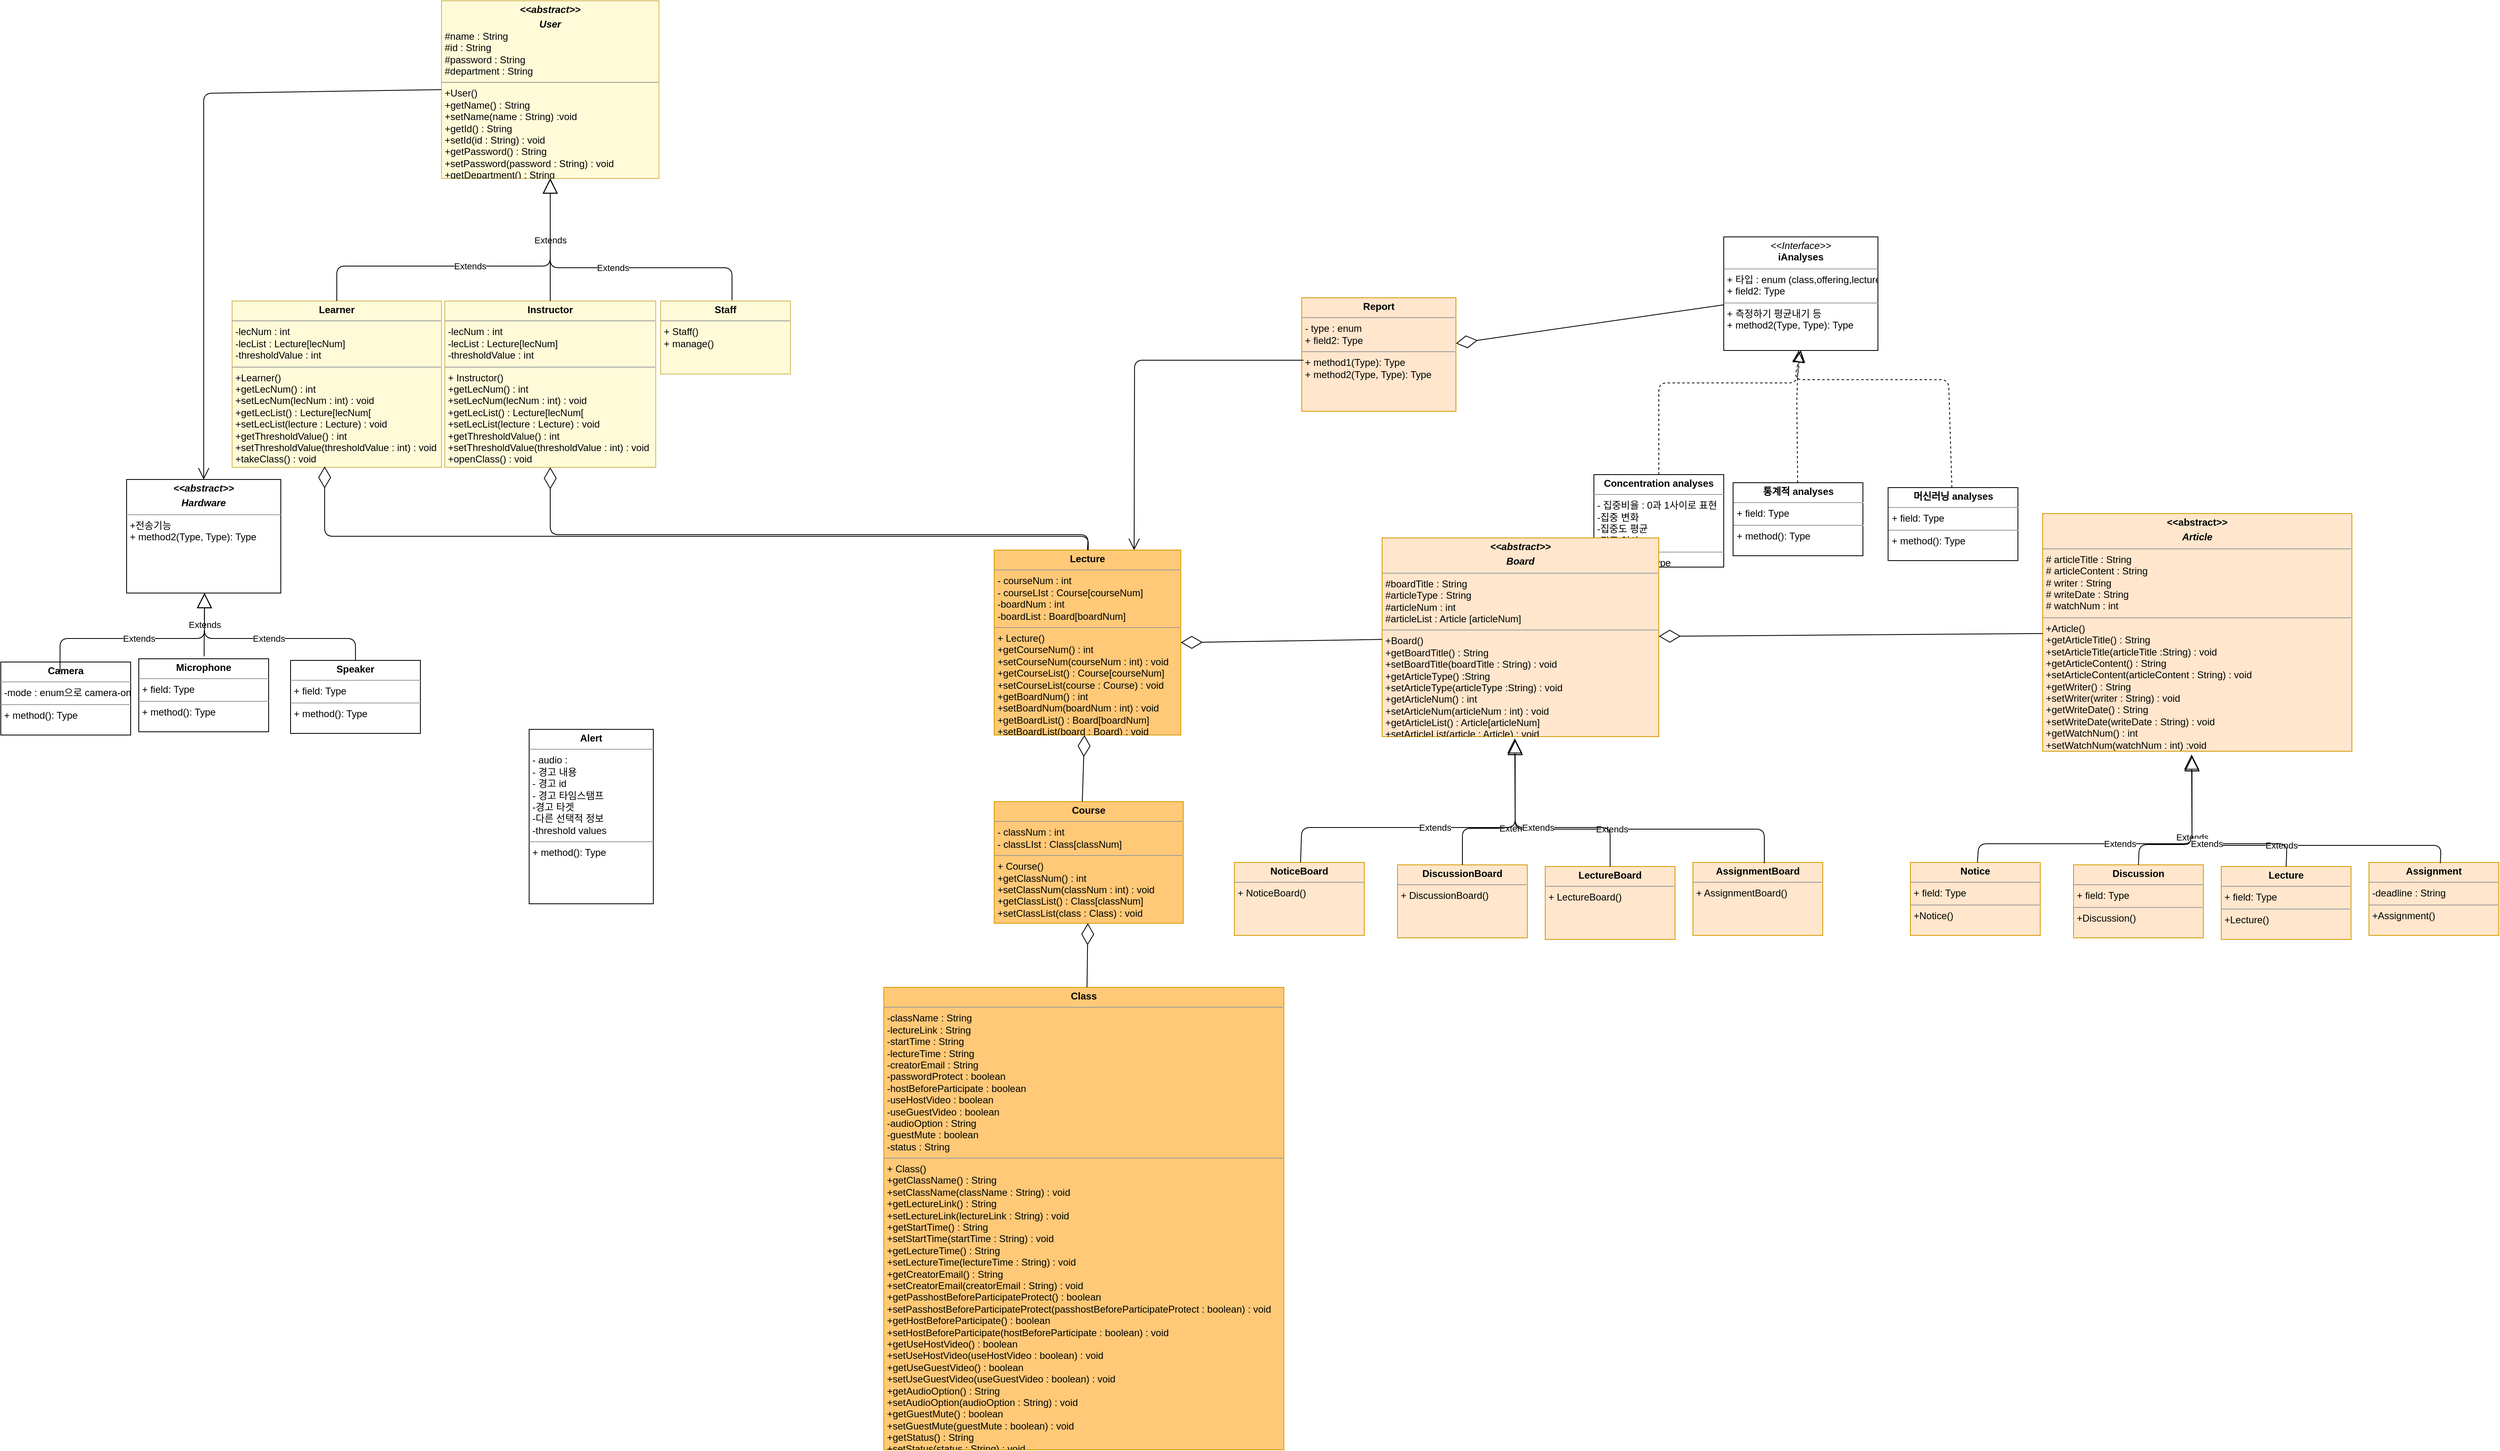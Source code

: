 <mxfile version="13.7.5" type="github">
  <diagram id="C5RBs43oDa-KdzZeNtuy" name="Page-1">
    <mxGraphModel dx="1985" dy="1035" grid="0" gridSize="10" guides="1" tooltips="1" connect="1" arrows="1" fold="1" page="0" pageScale="1" pageWidth="827" pageHeight="1169" math="0" shadow="0">
      <root>
        <mxCell id="WIyWlLk6GJQsqaUBKTNV-0" />
        <mxCell id="WIyWlLk6GJQsqaUBKTNV-1" parent="WIyWlLk6GJQsqaUBKTNV-0" />
        <mxCell id="zkfFHV4jXpPFQw0GAbJ--16" value="" style="endArrow=block;endSize=10;endFill=0;shadow=0;strokeWidth=1;rounded=0;edgeStyle=elbowEdgeStyle;elbow=vertical;" parent="WIyWlLk6GJQsqaUBKTNV-1" source="zkfFHV4jXpPFQw0GAbJ--13" edge="1">
          <mxGeometry width="160" relative="1" as="geometry">
            <mxPoint x="210" y="373" as="sourcePoint" />
            <mxPoint x="300" y="258" as="targetPoint" />
          </mxGeometry>
        </mxCell>
        <mxCell id="x_yw0JGO0CKYukrU0RF4-1" value="&lt;p style=&quot;margin: 0px ; margin-top: 4px ; text-align: center&quot;&gt;&lt;b&gt;Learner&lt;/b&gt;&lt;/p&gt;&lt;hr size=&quot;1&quot;&gt;&lt;p style=&quot;margin: 0px ; margin-left: 4px&quot;&gt;-lecNum : int&lt;/p&gt;&lt;p style=&quot;margin: 0px ; margin-left: 4px&quot;&gt;-lecList : Lecture[lecNum]&lt;/p&gt;&lt;p style=&quot;margin: 0px ; margin-left: 4px&quot;&gt;-thresholdValue : int&lt;br&gt;&lt;/p&gt;&lt;hr size=&quot;1&quot;&gt;&lt;p style=&quot;margin: 0px ; margin-left: 4px&quot;&gt;+Learner()&lt;/p&gt;&lt;p style=&quot;margin: 0px ; margin-left: 4px&quot;&gt;+getLecNum() : int&lt;/p&gt;&lt;p style=&quot;margin: 0px ; margin-left: 4px&quot;&gt;+setLecNum(lecNum : int) : void&lt;/p&gt;&lt;p style=&quot;margin: 0px ; margin-left: 4px&quot;&gt;+getLecList() : Lecture[lecNum[&lt;/p&gt;&lt;p style=&quot;margin: 0px ; margin-left: 4px&quot;&gt;+setLecList(lecture : Lecture) : void&lt;/p&gt;&lt;p style=&quot;margin: 0px 0px 0px 4px&quot;&gt;+getThresholdValue() : int&lt;/p&gt;&lt;p style=&quot;margin: 0px 0px 0px 4px&quot;&gt;+setThresholdValue(thresholdValue : int) : void&lt;/p&gt;&lt;p style=&quot;margin: 0px 0px 0px 4px&quot;&gt;+takeClass() : void&lt;/p&gt;" style="verticalAlign=top;align=left;overflow=fill;fontSize=12;fontFamily=Helvetica;html=1;strokeColor=#d6b656;fillColor=#FFFBD9;" vertex="1" parent="WIyWlLk6GJQsqaUBKTNV-1">
          <mxGeometry x="-156" y="223" width="258" height="205" as="geometry" />
        </mxCell>
        <mxCell id="x_yw0JGO0CKYukrU0RF4-2" value="&lt;p style=&quot;margin: 0px ; margin-top: 4px ; text-align: center&quot;&gt;&lt;b&gt;Instructor&lt;/b&gt;&lt;/p&gt;&lt;hr size=&quot;1&quot;&gt;&lt;p style=&quot;margin: 0px 0px 0px 4px&quot;&gt;-lecNum : int&lt;/p&gt;&lt;p style=&quot;margin: 0px ; margin-left: 4px&quot;&gt;&lt;span&gt;-lecList : Lecture[lecNum]&lt;/span&gt;&lt;/p&gt;&lt;p style=&quot;margin: 0px ; margin-left: 4px&quot;&gt;&lt;span&gt;-thresholdValue : int&lt;/span&gt;&lt;br&gt;&lt;/p&gt;&lt;hr size=&quot;1&quot;&gt;&lt;p style=&quot;margin: 0px ; margin-left: 4px&quot;&gt;+ Instructor()&lt;/p&gt;&lt;p style=&quot;margin: 0px 0px 0px 4px&quot;&gt;+getLecNum() : int&lt;/p&gt;&lt;p style=&quot;margin: 0px 0px 0px 4px&quot;&gt;+setLecNum(lecNum : int) : void&lt;/p&gt;&lt;p style=&quot;margin: 0px 0px 0px 4px&quot;&gt;+getLecList() : Lecture[lecNum[&lt;/p&gt;&lt;p style=&quot;margin: 0px 0px 0px 4px&quot;&gt;+setLecList(lecture : Lecture) : void&lt;/p&gt;&lt;p style=&quot;margin: 0px 0px 0px 4px&quot;&gt;+getThresholdValue() : int&lt;/p&gt;&lt;p style=&quot;margin: 0px 0px 0px 4px&quot;&gt;+setThresholdValue(thresholdValue : int) : void&lt;/p&gt;&lt;p style=&quot;margin: 0px 0px 0px 4px&quot;&gt;+openClass() : void&lt;/p&gt;" style="verticalAlign=top;align=left;overflow=fill;fontSize=12;fontFamily=Helvetica;html=1;strokeColor=#d6b656;fillColor=#FFFBD9;" vertex="1" parent="WIyWlLk6GJQsqaUBKTNV-1">
          <mxGeometry x="106" y="223" width="260" height="205" as="geometry" />
        </mxCell>
        <mxCell id="x_yw0JGO0CKYukrU0RF4-4" value="&lt;p style=&quot;margin: 0px ; margin-top: 4px ; text-align: center&quot;&gt;&lt;b&gt;&lt;i&gt;&amp;lt;&amp;lt;abstract&amp;gt;&amp;gt;&lt;/i&gt;&lt;/b&gt;&lt;/p&gt;&lt;p style=&quot;margin: 0px ; margin-top: 4px ; text-align: center&quot;&gt;&lt;b&gt;&lt;i&gt;User&lt;/i&gt;&lt;/b&gt;&lt;/p&gt;&lt;p style=&quot;margin: 0px ; margin-left: 4px&quot;&gt;#name : String&lt;/p&gt;&lt;p style=&quot;margin: 0px ; margin-left: 4px&quot;&gt;#id : String&lt;/p&gt;&lt;p style=&quot;margin: 0px ; margin-left: 4px&quot;&gt;#password : String&lt;/p&gt;&lt;p style=&quot;margin: 0px ; margin-left: 4px&quot;&gt;#department : String&lt;br&gt;&lt;/p&gt;&lt;hr size=&quot;1&quot;&gt;&lt;p style=&quot;margin: 0px ; margin-left: 4px&quot;&gt;+User()&lt;/p&gt;&lt;p style=&quot;margin: 0px ; margin-left: 4px&quot;&gt;+getName() : String&lt;/p&gt;&lt;p style=&quot;margin: 0px ; margin-left: 4px&quot;&gt;+setName(name : String) :void&lt;/p&gt;&lt;p style=&quot;margin: 0px ; margin-left: 4px&quot;&gt;+getId() : String&lt;/p&gt;&lt;p style=&quot;margin: 0px ; margin-left: 4px&quot;&gt;+setId(id : String) : void&lt;/p&gt;&lt;p style=&quot;margin: 0px ; margin-left: 4px&quot;&gt;+getPassword() : String&lt;/p&gt;&lt;p style=&quot;margin: 0px ; margin-left: 4px&quot;&gt;+setPassword(password : String) : void&lt;/p&gt;&lt;p style=&quot;margin: 0px ; margin-left: 4px&quot;&gt;+getDepartment() : String&lt;/p&gt;&lt;p style=&quot;margin: 0px ; margin-left: 4px&quot;&gt;+setDepartment(department : String) : void&lt;/p&gt;&lt;p style=&quot;margin: 0px ; margin-left: 4px&quot;&gt;&lt;br&gt;&lt;/p&gt;" style="verticalAlign=top;align=left;overflow=fill;fontSize=12;fontFamily=Helvetica;html=1;strokeColor=#d6b656;fillColor=#FFFBD9;" vertex="1" parent="WIyWlLk6GJQsqaUBKTNV-1">
          <mxGeometry x="102" y="-147" width="268" height="219" as="geometry" />
        </mxCell>
        <mxCell id="x_yw0JGO0CKYukrU0RF4-3" value="&lt;p style=&quot;margin: 0px ; margin-top: 4px ; text-align: center&quot;&gt;&lt;b&gt;Staff&lt;/b&gt;&lt;/p&gt;&lt;hr size=&quot;1&quot;&gt;&lt;p style=&quot;margin: 0px ; margin-left: 4px&quot;&gt;+ Staff()&lt;/p&gt;&lt;p style=&quot;margin: 0px ; margin-left: 4px&quot;&gt;+ manage()&lt;/p&gt;" style="verticalAlign=top;align=left;overflow=fill;fontSize=12;fontFamily=Helvetica;html=1;strokeColor=#d6b656;fillColor=#FFFBD9;" vertex="1" parent="WIyWlLk6GJQsqaUBKTNV-1">
          <mxGeometry x="372" y="223" width="160" height="90" as="geometry" />
        </mxCell>
        <mxCell id="x_yw0JGO0CKYukrU0RF4-10" value="&lt;p style=&quot;margin: 0px ; margin-top: 4px ; text-align: center&quot;&gt;&lt;b&gt;Course&lt;/b&gt;&lt;/p&gt;&lt;hr size=&quot;1&quot;&gt;&lt;p style=&quot;margin: 0px 0px 0px 4px&quot;&gt;- classNum : int&lt;/p&gt;&lt;p style=&quot;margin: 0px 0px 0px 4px&quot;&gt;- classLIst : Class[classNum]&lt;/p&gt;&lt;hr size=&quot;1&quot;&gt;&lt;p style=&quot;margin: 0px ; margin-left: 4px&quot;&gt;+ Course()&lt;/p&gt;&lt;p style=&quot;margin: 0px 0px 0px 4px&quot;&gt;+getClassNum() : int&lt;/p&gt;&lt;p style=&quot;margin: 0px 0px 0px 4px&quot;&gt;+setClassNum(classNum : int) : void&lt;/p&gt;&lt;p style=&quot;margin: 0px 0px 0px 4px&quot;&gt;+getClassList() : Class[classNum]&lt;/p&gt;&lt;p style=&quot;margin: 0px 0px 0px 4px&quot;&gt;+setClassList(class : Class) : void&lt;/p&gt;" style="verticalAlign=top;align=left;overflow=fill;fontSize=12;fontFamily=Helvetica;html=1;strokeColor=#d79b00;fillColor=#FFC978;" vertex="1" parent="WIyWlLk6GJQsqaUBKTNV-1">
          <mxGeometry x="783" y="840" width="233" height="150" as="geometry" />
        </mxCell>
        <mxCell id="x_yw0JGO0CKYukrU0RF4-12" value="&lt;p style=&quot;margin: 0px ; margin-top: 4px ; text-align: center&quot;&gt;&lt;b&gt;Class&lt;/b&gt;&lt;/p&gt;&lt;hr size=&quot;1&quot;&gt;&lt;p style=&quot;margin: 0px ; margin-left: 4px&quot;&gt;-className : String&lt;/p&gt;&lt;p style=&quot;margin: 0px ; margin-left: 4px&quot;&gt;-lectureLink : String&lt;/p&gt;&lt;p style=&quot;margin: 0px ; margin-left: 4px&quot;&gt;-startTime : String&lt;/p&gt;&lt;p style=&quot;margin: 0px ; margin-left: 4px&quot;&gt;-lectureTime : String&lt;/p&gt;&lt;p style=&quot;margin: 0px ; margin-left: 4px&quot;&gt;-creatorEmail : String&lt;/p&gt;&lt;p style=&quot;margin: 0px ; margin-left: 4px&quot;&gt;-passwordProtect : boolean&lt;/p&gt;&lt;p style=&quot;margin: 0px ; margin-left: 4px&quot;&gt;-hostBeforeParticipate : boolean&lt;/p&gt;&lt;p style=&quot;margin: 0px ; margin-left: 4px&quot;&gt;-useHostVideo : boolean&lt;/p&gt;&lt;p style=&quot;margin: 0px ; margin-left: 4px&quot;&gt;-useGuestVideo : boolean&lt;/p&gt;&lt;p style=&quot;margin: 0px ; margin-left: 4px&quot;&gt;-audioOption : String&lt;/p&gt;&lt;p style=&quot;margin: 0px ; margin-left: 4px&quot;&gt;-guestMute : boolean&lt;/p&gt;&lt;p style=&quot;margin: 0px ; margin-left: 4px&quot;&gt;-status : String&lt;/p&gt;&lt;hr size=&quot;1&quot;&gt;&lt;p style=&quot;margin: 0px ; margin-left: 4px&quot;&gt;+ Class()&lt;/p&gt;&lt;p style=&quot;margin: 0px ; margin-left: 4px&quot;&gt;+getClassName() : String&lt;/p&gt;&lt;p style=&quot;margin: 0px ; margin-left: 4px&quot;&gt;+setClassName(className : String) : void&lt;/p&gt;&lt;p style=&quot;margin: 0px ; margin-left: 4px&quot;&gt;+getLectureLink() : String&lt;/p&gt;&lt;p style=&quot;margin: 0px ; margin-left: 4px&quot;&gt;+setLectureLink(lectureLink : String) : void&lt;/p&gt;&lt;p style=&quot;margin: 0px ; margin-left: 4px&quot;&gt;+getStartTime() : String&lt;/p&gt;&lt;p style=&quot;margin: 0px ; margin-left: 4px&quot;&gt;+setStartTime(startTime : String) : void&lt;/p&gt;&lt;p style=&quot;margin: 0px ; margin-left: 4px&quot;&gt;+getLectureTime() : String&lt;/p&gt;&lt;p style=&quot;margin: 0px ; margin-left: 4px&quot;&gt;+setLectureTime(lectureTime : String) : void&lt;/p&gt;&lt;p style=&quot;margin: 0px ; margin-left: 4px&quot;&gt;+getCreatorEmail() : String&lt;/p&gt;&lt;p style=&quot;margin: 0px ; margin-left: 4px&quot;&gt;+setCreatorEmail(creatorEmail : String) : void&lt;/p&gt;&lt;p style=&quot;margin: 0px ; margin-left: 4px&quot;&gt;+getPasshostBeforeParticipateProtect() : boolean&lt;/p&gt;&lt;p style=&quot;margin: 0px ; margin-left: 4px&quot;&gt;+setPasshostBeforeParticipateProtect(passhostBeforeParticipateProtect : boolean) : void&lt;/p&gt;&lt;p style=&quot;margin: 0px ; margin-left: 4px&quot;&gt;+getHostBeforeParticipate() : boolean&lt;/p&gt;&lt;p style=&quot;margin: 0px ; margin-left: 4px&quot;&gt;+setHostBeforeParticipate(hostBeforeParticipate : boolean) : void&lt;/p&gt;&lt;p style=&quot;margin: 0px ; margin-left: 4px&quot;&gt;+getUseHostVideo() : boolean&lt;/p&gt;&lt;p style=&quot;margin: 0px ; margin-left: 4px&quot;&gt;+setUseHostVideo(useHostVideo : boolean) : void&lt;/p&gt;&lt;p style=&quot;margin: 0px ; margin-left: 4px&quot;&gt;+getUseGuestVideo() : boolean&lt;/p&gt;&lt;p style=&quot;margin: 0px ; margin-left: 4px&quot;&gt;+setUseGuestVideo(useGuestVideo : boolean) : void&lt;/p&gt;&lt;p style=&quot;margin: 0px ; margin-left: 4px&quot;&gt;+getAudioOption() : String&lt;/p&gt;&lt;p style=&quot;margin: 0px ; margin-left: 4px&quot;&gt;+setAudioOption(audioOption : String) : void&lt;/p&gt;&lt;p style=&quot;margin: 0px ; margin-left: 4px&quot;&gt;+getGuestMute() : boolean&lt;/p&gt;&lt;p style=&quot;margin: 0px ; margin-left: 4px&quot;&gt;+setGuestMute(guestMute : boolean) : void&lt;/p&gt;&lt;p style=&quot;margin: 0px ; margin-left: 4px&quot;&gt;+getStatus() : String&lt;/p&gt;&lt;p style=&quot;margin: 0px ; margin-left: 4px&quot;&gt;+setStatus(status : String) : void&lt;/p&gt;&lt;p style=&quot;margin: 0px 0px 0px 4px&quot;&gt;&lt;br&gt;&lt;/p&gt;" style="verticalAlign=top;align=left;overflow=fill;fontSize=12;fontFamily=Helvetica;html=1;strokeColor=#d79b00;fillColor=#FFC978;" vertex="1" parent="WIyWlLk6GJQsqaUBKTNV-1">
          <mxGeometry x="647" y="1069" width="493" height="570" as="geometry" />
        </mxCell>
        <mxCell id="x_yw0JGO0CKYukrU0RF4-18" value="&lt;p style=&quot;margin: 0px ; margin-top: 4px ; text-align: center&quot;&gt;&lt;b&gt;&lt;i&gt;&amp;lt;&amp;lt;abstract&amp;gt;&amp;gt;&lt;/i&gt;&lt;/b&gt;&lt;b&gt;&lt;i&gt;&lt;br&gt;&lt;/i&gt;&lt;/b&gt;&lt;/p&gt;&lt;p style=&quot;margin: 0px ; margin-top: 4px ; text-align: center&quot;&gt;&lt;b&gt;&lt;i&gt;Hardware&lt;/i&gt;&lt;/b&gt;&lt;/p&gt;&lt;hr size=&quot;1&quot;&gt;&lt;p style=&quot;margin: 0px ; margin-left: 4px&quot;&gt;+전송기능&lt;br&gt;+ method2(Type, Type): Type&lt;/p&gt;" style="verticalAlign=top;align=left;overflow=fill;fontSize=12;fontFamily=Helvetica;html=1;" vertex="1" parent="WIyWlLk6GJQsqaUBKTNV-1">
          <mxGeometry x="-286" y="443" width="190" height="140" as="geometry" />
        </mxCell>
        <mxCell id="x_yw0JGO0CKYukrU0RF4-20" value="&lt;p style=&quot;margin: 0px ; margin-top: 4px ; text-align: center&quot;&gt;&lt;b&gt;Speaker&lt;/b&gt;&lt;/p&gt;&lt;hr size=&quot;1&quot;&gt;&lt;p style=&quot;margin: 0px ; margin-left: 4px&quot;&gt;+ field: Type&lt;/p&gt;&lt;hr size=&quot;1&quot;&gt;&lt;p style=&quot;margin: 0px ; margin-left: 4px&quot;&gt;+ method(): Type&lt;/p&gt;" style="verticalAlign=top;align=left;overflow=fill;fontSize=12;fontFamily=Helvetica;html=1;" vertex="1" parent="WIyWlLk6GJQsqaUBKTNV-1">
          <mxGeometry x="-84" y="666" width="160" height="90" as="geometry" />
        </mxCell>
        <mxCell id="x_yw0JGO0CKYukrU0RF4-21" value="&lt;p style=&quot;margin: 0px ; margin-top: 4px ; text-align: center&quot;&gt;&lt;b&gt;Camera&lt;/b&gt;&lt;/p&gt;&lt;hr size=&quot;1&quot;&gt;&lt;p style=&quot;margin: 0px ; margin-left: 4px&quot;&gt;-mode : enum으로&amp;nbsp;camera-only mode, concentration-only mode, camera-concentration mode&lt;/p&gt;&lt;hr size=&quot;1&quot;&gt;&lt;p style=&quot;margin: 0px ; margin-left: 4px&quot;&gt;+ method(): Type&lt;/p&gt;" style="verticalAlign=top;align=left;overflow=fill;fontSize=12;fontFamily=Helvetica;html=1;" vertex="1" parent="WIyWlLk6GJQsqaUBKTNV-1">
          <mxGeometry x="-441" y="668" width="160" height="90" as="geometry" />
        </mxCell>
        <mxCell id="x_yw0JGO0CKYukrU0RF4-22" value="&lt;p style=&quot;margin: 0px ; margin-top: 4px ; text-align: center&quot;&gt;&lt;b&gt;Microphone&lt;/b&gt;&lt;/p&gt;&lt;hr size=&quot;1&quot;&gt;&lt;p style=&quot;margin: 0px ; margin-left: 4px&quot;&gt;+ field: Type&lt;/p&gt;&lt;hr size=&quot;1&quot;&gt;&lt;p style=&quot;margin: 0px ; margin-left: 4px&quot;&gt;+ method(): Type&lt;/p&gt;" style="verticalAlign=top;align=left;overflow=fill;fontSize=12;fontFamily=Helvetica;html=1;" vertex="1" parent="WIyWlLk6GJQsqaUBKTNV-1">
          <mxGeometry x="-271" y="664" width="160" height="90" as="geometry" />
        </mxCell>
        <mxCell id="x_yw0JGO0CKYukrU0RF4-26" value="&lt;p style=&quot;margin: 0px ; margin-top: 4px ; text-align: center&quot;&gt;&lt;b&gt;DiscussionBoard&lt;/b&gt;&lt;/p&gt;&lt;hr size=&quot;1&quot;&gt;&lt;p style=&quot;margin: 0px ; margin-left: 4px&quot;&gt;&lt;/p&gt;&lt;p style=&quot;margin: 0px ; margin-left: 4px&quot;&gt;+ DiscussionBoard()&lt;/p&gt;" style="verticalAlign=top;align=left;overflow=fill;fontSize=12;fontFamily=Helvetica;html=1;fillColor=#ffe6cc;strokeColor=#d79b00;" vertex="1" parent="WIyWlLk6GJQsqaUBKTNV-1">
          <mxGeometry x="1280" y="918" width="160" height="90" as="geometry" />
        </mxCell>
        <mxCell id="x_yw0JGO0CKYukrU0RF4-46" value="&lt;p style=&quot;margin: 0px ; margin-top: 4px ; text-align: center&quot;&gt;&lt;b&gt;Alert&lt;/b&gt;&lt;/p&gt;&lt;hr size=&quot;1&quot;&gt;&lt;p style=&quot;margin: 0px ; margin-left: 4px&quot;&gt;- audio :&amp;nbsp;&lt;/p&gt;&lt;p style=&quot;margin: 0px ; margin-left: 4px&quot;&gt;- 경고 내용&lt;/p&gt;&lt;p style=&quot;margin: 0px ; margin-left: 4px&quot;&gt;- 경고 id&lt;/p&gt;&lt;p style=&quot;margin: 0px ; margin-left: 4px&quot;&gt;- 경고 타임스탬프&lt;/p&gt;&lt;p style=&quot;margin: 0px ; margin-left: 4px&quot;&gt;-경고 타겟&lt;/p&gt;&lt;p style=&quot;margin: 0px ; margin-left: 4px&quot;&gt;-다른 선택적 정보&lt;/p&gt;&lt;p style=&quot;margin: 0px ; margin-left: 4px&quot;&gt;-threshold values&lt;/p&gt;&lt;hr size=&quot;1&quot;&gt;&lt;p style=&quot;margin: 0px ; margin-left: 4px&quot;&gt;+ method(): Type&lt;/p&gt;" style="verticalAlign=top;align=left;overflow=fill;fontSize=12;fontFamily=Helvetica;html=1;" vertex="1" parent="WIyWlLk6GJQsqaUBKTNV-1">
          <mxGeometry x="210" y="751" width="153" height="215" as="geometry" />
        </mxCell>
        <mxCell id="x_yw0JGO0CKYukrU0RF4-47" value="&lt;p style=&quot;margin: 0px ; margin-top: 4px ; text-align: center&quot;&gt;&lt;i&gt;&amp;lt;&amp;lt;Interface&amp;gt;&amp;gt;&lt;/i&gt;&lt;br&gt;&lt;b&gt;iAnalyses&lt;/b&gt;&lt;/p&gt;&lt;hr size=&quot;1&quot;&gt;&lt;p style=&quot;margin: 0px ; margin-left: 4px&quot;&gt;+ 타입 : enum (class,offering,lecture)&lt;br&gt;+ field2: Type&lt;/p&gt;&lt;hr size=&quot;1&quot;&gt;&lt;p style=&quot;margin: 0px ; margin-left: 4px&quot;&gt;+ 측정하기 평균내기 등&lt;br&gt;+ method2(Type, Type): Type&lt;/p&gt;" style="verticalAlign=top;align=left;overflow=fill;fontSize=12;fontFamily=Helvetica;html=1;" vertex="1" parent="WIyWlLk6GJQsqaUBKTNV-1">
          <mxGeometry x="1682" y="144" width="190" height="140" as="geometry" />
        </mxCell>
        <mxCell id="x_yw0JGO0CKYukrU0RF4-48" value="&lt;p style=&quot;margin: 0px ; margin-top: 4px ; text-align: center&quot;&gt;&lt;b&gt;머신러닝 analyses&lt;/b&gt;&lt;/p&gt;&lt;hr size=&quot;1&quot;&gt;&lt;p style=&quot;margin: 0px ; margin-left: 4px&quot;&gt;+ field: Type&lt;/p&gt;&lt;hr size=&quot;1&quot;&gt;&lt;p style=&quot;margin: 0px ; margin-left: 4px&quot;&gt;+ method(): Type&lt;/p&gt;" style="verticalAlign=top;align=left;overflow=fill;fontSize=12;fontFamily=Helvetica;html=1;" vertex="1" parent="WIyWlLk6GJQsqaUBKTNV-1">
          <mxGeometry x="1884.5" y="453" width="160" height="90" as="geometry" />
        </mxCell>
        <mxCell id="x_yw0JGO0CKYukrU0RF4-49" value="&lt;p style=&quot;margin: 0px ; margin-top: 4px ; text-align: center&quot;&gt;&lt;b&gt;통계적 analyses&lt;/b&gt;&lt;/p&gt;&lt;hr size=&quot;1&quot;&gt;&lt;p style=&quot;margin: 0px ; margin-left: 4px&quot;&gt;+ field: Type&lt;/p&gt;&lt;hr size=&quot;1&quot;&gt;&lt;p style=&quot;margin: 0px ; margin-left: 4px&quot;&gt;+ method(): Type&lt;/p&gt;" style="verticalAlign=top;align=left;overflow=fill;fontSize=12;fontFamily=Helvetica;html=1;" vertex="1" parent="WIyWlLk6GJQsqaUBKTNV-1">
          <mxGeometry x="1693.5" y="447" width="160" height="90" as="geometry" />
        </mxCell>
        <mxCell id="x_yw0JGO0CKYukrU0RF4-50" value="&lt;p style=&quot;margin: 0px ; margin-top: 4px ; text-align: center&quot;&gt;&lt;b&gt;Concentration analyses&lt;/b&gt;&lt;/p&gt;&lt;hr size=&quot;1&quot;&gt;&lt;p style=&quot;margin: 0px ; margin-left: 4px&quot;&gt;- 집중비율 : 0과 1사이로 표현&lt;/p&gt;&lt;p style=&quot;margin: 0px ; margin-left: 4px&quot;&gt;-집중 변화&lt;/p&gt;&lt;p style=&quot;margin: 0px ; margin-left: 4px&quot;&gt;-집중도 평균&lt;/p&gt;&lt;p style=&quot;margin: 0px ; margin-left: 4px&quot;&gt;-집중 역사&lt;/p&gt;&lt;hr size=&quot;1&quot;&gt;&lt;p style=&quot;margin: 0px ; margin-left: 4px&quot;&gt;+ method(): Type&lt;/p&gt;" style="verticalAlign=top;align=left;overflow=fill;fontSize=12;fontFamily=Helvetica;html=1;" vertex="1" parent="WIyWlLk6GJQsqaUBKTNV-1">
          <mxGeometry x="1522" y="437" width="160" height="114" as="geometry" />
        </mxCell>
        <mxCell id="x_yw0JGO0CKYukrU0RF4-51" value="" style="endArrow=block;dashed=1;endFill=0;endSize=12;html=1;entryX=0.5;entryY=1;entryDx=0;entryDy=0;" edge="1" parent="WIyWlLk6GJQsqaUBKTNV-1" source="x_yw0JGO0CKYukrU0RF4-50">
          <mxGeometry width="160" relative="1" as="geometry">
            <mxPoint x="1602" y="367" as="sourcePoint" />
            <mxPoint x="1777" y="284" as="targetPoint" />
            <Array as="points">
              <mxPoint x="1602" y="324" />
              <mxPoint x="1772" y="324" />
            </Array>
          </mxGeometry>
        </mxCell>
        <mxCell id="x_yw0JGO0CKYukrU0RF4-52" value="" style="endArrow=block;dashed=1;endFill=0;endSize=12;html=1;" edge="1" parent="WIyWlLk6GJQsqaUBKTNV-1" source="x_yw0JGO0CKYukrU0RF4-49">
          <mxGeometry width="160" relative="1" as="geometry">
            <mxPoint x="1772" y="363" as="sourcePoint" />
            <mxPoint x="1774.308" y="284" as="targetPoint" />
            <Array as="points">
              <mxPoint x="1772" y="344" />
            </Array>
          </mxGeometry>
        </mxCell>
        <mxCell id="x_yw0JGO0CKYukrU0RF4-53" value="" style="endArrow=block;dashed=1;endFill=0;endSize=12;html=1;entryX=0.5;entryY=1;entryDx=0;entryDy=0;" edge="1" parent="WIyWlLk6GJQsqaUBKTNV-1" source="x_yw0JGO0CKYukrU0RF4-48">
          <mxGeometry width="160" relative="1" as="geometry">
            <mxPoint x="1958" y="365" as="sourcePoint" />
            <mxPoint x="1777" y="284" as="targetPoint" />
            <Array as="points">
              <mxPoint x="1959" y="320" />
              <mxPoint x="1769" y="320" />
            </Array>
          </mxGeometry>
        </mxCell>
        <mxCell id="x_yw0JGO0CKYukrU0RF4-54" value="&lt;p style=&quot;margin: 0px ; margin-top: 4px ; text-align: center&quot;&gt;&lt;b&gt;Report&lt;/b&gt;&lt;/p&gt;&lt;hr size=&quot;1&quot;&gt;&lt;p style=&quot;margin: 0px ; margin-left: 4px&quot;&gt;- type : enum&lt;br&gt;+ field2: Type&lt;/p&gt;&lt;hr size=&quot;1&quot;&gt;&lt;p style=&quot;margin: 0px ; margin-left: 4px&quot;&gt;+ method1(Type): Type&lt;br&gt;+ method2(Type, Type): Type&lt;/p&gt;" style="verticalAlign=top;align=left;overflow=fill;fontSize=12;fontFamily=Helvetica;html=1;fillColor=#ffe6cc;strokeColor=#d79b00;" vertex="1" parent="WIyWlLk6GJQsqaUBKTNV-1">
          <mxGeometry x="1162" y="219" width="190" height="140" as="geometry" />
        </mxCell>
        <mxCell id="x_yw0JGO0CKYukrU0RF4-61" value="" style="endArrow=diamondThin;endFill=0;endSize=24;html=1;" edge="1" parent="WIyWlLk6GJQsqaUBKTNV-1" source="x_yw0JGO0CKYukrU0RF4-47" target="x_yw0JGO0CKYukrU0RF4-54">
          <mxGeometry width="160" relative="1" as="geometry">
            <mxPoint x="1455.5" y="326" as="sourcePoint" />
            <mxPoint x="1615.5" y="326" as="targetPoint" />
          </mxGeometry>
        </mxCell>
        <mxCell id="x_yw0JGO0CKYukrU0RF4-62" value="" style="endArrow=open;endFill=1;endSize=12;html=1;exitX=0;exitY=0.5;exitDx=0;exitDy=0;entryX=0.5;entryY=0;entryDx=0;entryDy=0;" edge="1" parent="WIyWlLk6GJQsqaUBKTNV-1" source="x_yw0JGO0CKYukrU0RF4-4" target="x_yw0JGO0CKYukrU0RF4-18">
          <mxGeometry width="160" relative="1" as="geometry">
            <mxPoint x="183" y="325" as="sourcePoint" />
            <mxPoint x="343" y="325" as="targetPoint" />
            <Array as="points">
              <mxPoint x="-191" y="-33" />
            </Array>
          </mxGeometry>
        </mxCell>
        <mxCell id="x_yw0JGO0CKYukrU0RF4-64" value="" style="endArrow=open;endFill=1;endSize=12;html=1;exitX=0.011;exitY=0.55;exitDx=0;exitDy=0;entryX=0.75;entryY=0;entryDx=0;entryDy=0;exitPerimeter=0;" edge="1" parent="WIyWlLk6GJQsqaUBKTNV-1" source="x_yw0JGO0CKYukrU0RF4-54" target="x_yw0JGO0CKYukrU0RF4-76">
          <mxGeometry width="160" relative="1" as="geometry">
            <mxPoint x="349.5" y="156" as="sourcePoint" />
            <mxPoint x="167.5" y="485" as="targetPoint" />
            <Array as="points">
              <mxPoint x="956" y="296" />
            </Array>
          </mxGeometry>
        </mxCell>
        <mxCell id="x_yw0JGO0CKYukrU0RF4-66" value="Extends" style="endArrow=block;endSize=16;endFill=0;html=1;entryX=0.5;entryY=1;entryDx=0;entryDy=0;exitX=0.5;exitY=0;exitDx=0;exitDy=0;" edge="1" parent="WIyWlLk6GJQsqaUBKTNV-1" source="x_yw0JGO0CKYukrU0RF4-2" target="x_yw0JGO0CKYukrU0RF4-4">
          <mxGeometry width="160" relative="1" as="geometry">
            <mxPoint x="222" y="404" as="sourcePoint" />
            <mxPoint x="382" y="404" as="targetPoint" />
          </mxGeometry>
        </mxCell>
        <mxCell id="x_yw0JGO0CKYukrU0RF4-67" value="Extends" style="endArrow=block;endSize=16;endFill=0;html=1;entryX=0.5;entryY=1;entryDx=0;entryDy=0;exitX=0.5;exitY=0;exitDx=0;exitDy=0;" edge="1" parent="WIyWlLk6GJQsqaUBKTNV-1" source="x_yw0JGO0CKYukrU0RF4-1" target="x_yw0JGO0CKYukrU0RF4-4">
          <mxGeometry width="160" relative="1" as="geometry">
            <mxPoint x="175.5" y="275" as="sourcePoint" />
            <mxPoint x="176" y="197" as="targetPoint" />
            <Array as="points">
              <mxPoint x="-27" y="180" />
              <mxPoint x="236" y="180" />
            </Array>
          </mxGeometry>
        </mxCell>
        <mxCell id="x_yw0JGO0CKYukrU0RF4-69" value="Extends" style="endArrow=block;endSize=16;endFill=0;html=1;exitX=0.55;exitY=-0.011;exitDx=0;exitDy=0;exitPerimeter=0;entryX=0.5;entryY=1;entryDx=0;entryDy=0;" edge="1" parent="WIyWlLk6GJQsqaUBKTNV-1" source="x_yw0JGO0CKYukrU0RF4-3" target="x_yw0JGO0CKYukrU0RF4-4">
          <mxGeometry width="160" relative="1" as="geometry">
            <mxPoint x="25" y="278" as="sourcePoint" />
            <mxPoint x="176" y="197" as="targetPoint" />
            <Array as="points">
              <mxPoint x="460" y="182" />
              <mxPoint x="236" y="182" />
            </Array>
          </mxGeometry>
        </mxCell>
        <mxCell id="x_yw0JGO0CKYukrU0RF4-71" value="Extends" style="endArrow=block;endSize=16;endFill=0;html=1;entryX=0.5;entryY=1;entryDx=0;entryDy=0;exitX=0.5;exitY=0;exitDx=0;exitDy=0;" edge="1" parent="WIyWlLk6GJQsqaUBKTNV-1">
          <mxGeometry width="160" relative="1" as="geometry">
            <mxPoint x="-190.5" y="661" as="sourcePoint" />
            <mxPoint x="-190" y="583" as="targetPoint" />
          </mxGeometry>
        </mxCell>
        <mxCell id="x_yw0JGO0CKYukrU0RF4-72" value="Extends" style="endArrow=block;endSize=16;endFill=0;html=1;entryX=0.5;entryY=1;entryDx=0;entryDy=0;exitX=0.456;exitY=0.133;exitDx=0;exitDy=0;exitPerimeter=0;" edge="1" parent="WIyWlLk6GJQsqaUBKTNV-1" source="x_yw0JGO0CKYukrU0RF4-21">
          <mxGeometry width="160" relative="1" as="geometry">
            <mxPoint x="-341" y="664" as="sourcePoint" />
            <mxPoint x="-190" y="583" as="targetPoint" />
            <Array as="points">
              <mxPoint x="-368" y="639" />
              <mxPoint x="-190" y="639" />
            </Array>
          </mxGeometry>
        </mxCell>
        <mxCell id="x_yw0JGO0CKYukrU0RF4-73" value="Extends" style="endArrow=block;endSize=16;endFill=0;html=1;exitX=0.5;exitY=0;exitDx=0;exitDy=0;entryX=0.5;entryY=1;entryDx=0;entryDy=0;" edge="1" parent="WIyWlLk6GJQsqaUBKTNV-1" source="x_yw0JGO0CKYukrU0RF4-20">
          <mxGeometry width="160" relative="1" as="geometry">
            <mxPoint x="-31" y="660.01" as="sourcePoint" />
            <mxPoint x="-190" y="583" as="targetPoint" />
            <Array as="points">
              <mxPoint x="-4" y="639" />
              <mxPoint x="-190" y="639" />
            </Array>
          </mxGeometry>
        </mxCell>
        <mxCell id="x_yw0JGO0CKYukrU0RF4-76" value="&lt;p style=&quot;margin: 0px ; margin-top: 4px ; text-align: center&quot;&gt;&lt;b&gt;Lecture&lt;/b&gt;&lt;/p&gt;&lt;hr size=&quot;1&quot;&gt;&lt;p style=&quot;margin: 0px ; margin-left: 4px&quot;&gt;- courseNum : int&lt;/p&gt;&lt;p style=&quot;margin: 0px ; margin-left: 4px&quot;&gt;- courseLIst : Course[courseNum]&lt;/p&gt;&lt;p style=&quot;margin: 0px 0px 0px 4px&quot;&gt;-boardNum : int&lt;/p&gt;&lt;p style=&quot;margin: 0px 0px 0px 4px&quot;&gt;-boardList : Board[boardNum]&lt;/p&gt;&lt;hr size=&quot;1&quot;&gt;&lt;p style=&quot;margin: 0px ; margin-left: 4px&quot;&gt;+ Lecture()&lt;/p&gt;&lt;p style=&quot;margin: 0px ; margin-left: 4px&quot;&gt;+getCourseNum() : int&lt;/p&gt;&lt;p style=&quot;margin: 0px ; margin-left: 4px&quot;&gt;+setCourseNum(courseNum : int) : void&lt;/p&gt;&lt;p style=&quot;margin: 0px ; margin-left: 4px&quot;&gt;+getCourseList() : Course[courseNum]&lt;/p&gt;&lt;p style=&quot;margin: 0px ; margin-left: 4px&quot;&gt;+setCourseList(course : Course) : void&lt;/p&gt;&lt;p style=&quot;margin: 0px 0px 0px 4px&quot;&gt;+getBoardNum() : int&lt;/p&gt;&lt;p style=&quot;margin: 0px 0px 0px 4px&quot;&gt;+setBoardNum(boardNum : int) : void&lt;/p&gt;&lt;p style=&quot;margin: 0px 0px 0px 4px&quot;&gt;+getBoardList() : Board[boardNum]&lt;/p&gt;&lt;p style=&quot;margin: 0px 0px 0px 4px&quot;&gt;+setBoardList(board : Board) : void&lt;/p&gt;" style="verticalAlign=top;align=left;overflow=fill;fontSize=12;fontFamily=Helvetica;html=1;strokeColor=#d79b00;fillColor=#FFC978;" vertex="1" parent="WIyWlLk6GJQsqaUBKTNV-1">
          <mxGeometry x="783" y="530" width="230" height="228" as="geometry" />
        </mxCell>
        <mxCell id="x_yw0JGO0CKYukrU0RF4-77" value="" style="endArrow=diamondThin;endFill=0;endSize=24;html=1;exitX=0.466;exitY=0;exitDx=0;exitDy=0;exitPerimeter=0;" edge="1" parent="WIyWlLk6GJQsqaUBKTNV-1" source="x_yw0JGO0CKYukrU0RF4-10" target="x_yw0JGO0CKYukrU0RF4-76">
          <mxGeometry width="160" relative="1" as="geometry">
            <mxPoint x="718.5" y="837" as="sourcePoint" />
            <mxPoint x="878.5" y="837" as="targetPoint" />
          </mxGeometry>
        </mxCell>
        <mxCell id="x_yw0JGO0CKYukrU0RF4-78" value="" style="endArrow=diamondThin;endFill=0;endSize=24;html=1;" edge="1" parent="WIyWlLk6GJQsqaUBKTNV-1" source="x_yw0JGO0CKYukrU0RF4-12" target="x_yw0JGO0CKYukrU0RF4-10">
          <mxGeometry width="160" relative="1" as="geometry">
            <mxPoint x="875.06" y="701" as="sourcePoint" />
            <mxPoint x="876.546" y="655" as="targetPoint" />
          </mxGeometry>
        </mxCell>
        <mxCell id="x_yw0JGO0CKYukrU0RF4-79" value="" style="endArrow=diamondThin;endFill=0;endSize=24;html=1;exitX=0.5;exitY=0;exitDx=0;exitDy=0;entryX=0.5;entryY=1;entryDx=0;entryDy=0;" edge="1" parent="WIyWlLk6GJQsqaUBKTNV-1" source="x_yw0JGO0CKYukrU0RF4-76" target="x_yw0JGO0CKYukrU0RF4-2">
          <mxGeometry width="160" relative="1" as="geometry">
            <mxPoint x="308" y="243" as="sourcePoint" />
            <mxPoint x="468" y="243" as="targetPoint" />
            <Array as="points">
              <mxPoint x="899" y="511" />
              <mxPoint x="236" y="511" />
            </Array>
          </mxGeometry>
        </mxCell>
        <mxCell id="x_yw0JGO0CKYukrU0RF4-80" value="" style="endArrow=diamondThin;endFill=0;endSize=24;html=1;entryX=0.442;entryY=0.995;entryDx=0;entryDy=0;entryPerimeter=0;" edge="1" parent="WIyWlLk6GJQsqaUBKTNV-1" source="x_yw0JGO0CKYukrU0RF4-76" target="x_yw0JGO0CKYukrU0RF4-1">
          <mxGeometry width="160" relative="1" as="geometry">
            <mxPoint x="875" y="557" as="sourcePoint" />
            <mxPoint x="246" y="423" as="targetPoint" />
            <Array as="points">
              <mxPoint x="899" y="513" />
              <mxPoint x="-42" y="513" />
            </Array>
          </mxGeometry>
        </mxCell>
        <mxCell id="x_yw0JGO0CKYukrU0RF4-82" value="&lt;p style=&quot;margin: 0px ; margin-top: 4px ; text-align: center&quot;&gt;&lt;b&gt;&lt;i&gt;&amp;lt;&amp;lt;abstract&amp;gt;&amp;gt;&lt;/i&gt;&lt;/b&gt;&lt;b&gt;&lt;i&gt;&lt;br&gt;&lt;/i&gt;&lt;/b&gt;&lt;/p&gt;&lt;p style=&quot;margin: 0px ; margin-top: 4px ; text-align: center&quot;&gt;&lt;b&gt;&lt;i&gt;Board&lt;/i&gt;&lt;/b&gt;&lt;/p&gt;&lt;hr size=&quot;1&quot;&gt;&lt;p style=&quot;margin: 0px ; margin-left: 4px&quot;&gt;#boardTitle : String&lt;/p&gt;&lt;p style=&quot;margin: 0px ; margin-left: 4px&quot;&gt;#articleType : String&lt;/p&gt;&lt;p style=&quot;margin: 0px ; margin-left: 4px&quot;&gt;#articleNum : int&lt;/p&gt;&lt;p style=&quot;margin: 0px ; margin-left: 4px&quot;&gt;#articleList : Article [articleNum]&lt;/p&gt;&lt;hr size=&quot;1&quot;&gt;&lt;p style=&quot;margin: 0px ; margin-left: 4px&quot;&gt;+Board()&lt;/p&gt;&lt;p style=&quot;margin: 0px ; margin-left: 4px&quot;&gt;+getBoardTitle() : String&lt;/p&gt;&lt;p style=&quot;margin: 0px ; margin-left: 4px&quot;&gt;+setBoardTitle(boardTitle : String) : void&lt;/p&gt;&lt;p style=&quot;margin: 0px ; margin-left: 4px&quot;&gt;+getArticleType() :String&lt;/p&gt;&lt;p style=&quot;margin: 0px ; margin-left: 4px&quot;&gt;+setArticleType(articleType :String) : void&lt;/p&gt;&lt;p style=&quot;margin: 0px ; margin-left: 4px&quot;&gt;+getArticleNum() : int&lt;/p&gt;&lt;p style=&quot;margin: 0px ; margin-left: 4px&quot;&gt;+setArticleNum(articleNum : int) : void&lt;/p&gt;&lt;p style=&quot;margin: 0px ; margin-left: 4px&quot;&gt;+getArticleList() : Article[articleNum]&lt;/p&gt;&lt;p style=&quot;margin: 0px ; margin-left: 4px&quot;&gt;+setArticleList(article : Article) : void&lt;/p&gt;" style="verticalAlign=top;align=left;overflow=fill;fontSize=12;fontFamily=Helvetica;html=1;fillColor=#ffe6cc;strokeColor=#d79b00;" vertex="1" parent="WIyWlLk6GJQsqaUBKTNV-1">
          <mxGeometry x="1261" y="515" width="341" height="245" as="geometry" />
        </mxCell>
        <mxCell id="x_yw0JGO0CKYukrU0RF4-83" value="&lt;p style=&quot;margin: 0px ; margin-top: 4px ; text-align: center&quot;&gt;&lt;b&gt;NoticeBoard&lt;/b&gt;&lt;/p&gt;&lt;hr size=&quot;1&quot;&gt;&lt;p style=&quot;margin: 0px ; margin-left: 4px&quot;&gt;+ NoticeBoard()&lt;/p&gt;" style="verticalAlign=top;align=left;overflow=fill;fontSize=12;fontFamily=Helvetica;html=1;fillColor=#ffe6cc;strokeColor=#d79b00;" vertex="1" parent="WIyWlLk6GJQsqaUBKTNV-1">
          <mxGeometry x="1079" y="915" width="160" height="90" as="geometry" />
        </mxCell>
        <mxCell id="x_yw0JGO0CKYukrU0RF4-84" value="&lt;p style=&quot;margin: 0px ; margin-top: 4px ; text-align: center&quot;&gt;&lt;b&gt;LectureBoard&lt;/b&gt;&lt;/p&gt;&lt;hr size=&quot;1&quot;&gt;&lt;p style=&quot;margin: 0px ; margin-left: 4px&quot;&gt;&lt;/p&gt;&lt;p style=&quot;margin: 0px ; margin-left: 4px&quot;&gt;+ LectureBoard()&lt;/p&gt;" style="verticalAlign=top;align=left;overflow=fill;fontSize=12;fontFamily=Helvetica;html=1;fillColor=#ffe6cc;strokeColor=#d79b00;" vertex="1" parent="WIyWlLk6GJQsqaUBKTNV-1">
          <mxGeometry x="1462" y="920" width="160" height="90" as="geometry" />
        </mxCell>
        <mxCell id="x_yw0JGO0CKYukrU0RF4-85" value="&lt;p style=&quot;margin: 0px ; margin-top: 4px ; text-align: center&quot;&gt;&lt;b&gt;AssignmentBoard&lt;/b&gt;&lt;/p&gt;&lt;hr size=&quot;1&quot;&gt;&lt;p style=&quot;margin: 0px ; margin-left: 4px&quot;&gt;+ AssignmentBoard()&lt;/p&gt;" style="verticalAlign=top;align=left;overflow=fill;fontSize=12;fontFamily=Helvetica;html=1;fillColor=#ffe6cc;strokeColor=#d79b00;" vertex="1" parent="WIyWlLk6GJQsqaUBKTNV-1">
          <mxGeometry x="1644" y="915" width="160" height="90" as="geometry" />
        </mxCell>
        <mxCell id="x_yw0JGO0CKYukrU0RF4-86" value="" style="endArrow=diamondThin;endFill=0;endSize=24;html=1;entryX=1;entryY=0.5;entryDx=0;entryDy=0;" edge="1" parent="WIyWlLk6GJQsqaUBKTNV-1" source="x_yw0JGO0CKYukrU0RF4-82" target="x_yw0JGO0CKYukrU0RF4-76">
          <mxGeometry width="160" relative="1" as="geometry">
            <mxPoint x="784" y="774" as="sourcePoint" />
            <mxPoint x="944" y="774" as="targetPoint" />
          </mxGeometry>
        </mxCell>
        <mxCell id="x_yw0JGO0CKYukrU0RF4-87" value="Extends" style="endArrow=block;endSize=16;endFill=0;html=1;entryX=0.5;entryY=1;entryDx=0;entryDy=0;exitX=0.5;exitY=0;exitDx=0;exitDy=0;" edge="1" parent="WIyWlLk6GJQsqaUBKTNV-1" source="x_yw0JGO0CKYukrU0RF4-26">
          <mxGeometry width="160" relative="1" as="geometry">
            <mxPoint x="1425" y="915" as="sourcePoint" />
            <mxPoint x="1425" y="764" as="targetPoint" />
            <Array as="points">
              <mxPoint x="1360" y="873" />
              <mxPoint x="1425" y="873" />
            </Array>
          </mxGeometry>
        </mxCell>
        <mxCell id="x_yw0JGO0CKYukrU0RF4-88" value="Extends" style="endArrow=block;endSize=16;endFill=0;html=1;entryX=0.5;entryY=1;entryDx=0;entryDy=0;" edge="1" parent="WIyWlLk6GJQsqaUBKTNV-1" source="x_yw0JGO0CKYukrU0RF4-83">
          <mxGeometry width="160" relative="1" as="geometry">
            <mxPoint x="1162" y="915" as="sourcePoint" />
            <mxPoint x="1425" y="764" as="targetPoint" />
            <Array as="points">
              <mxPoint x="1162" y="872" />
              <mxPoint x="1425" y="872" />
            </Array>
          </mxGeometry>
        </mxCell>
        <mxCell id="x_yw0JGO0CKYukrU0RF4-89" value="Extends" style="endArrow=block;endSize=16;endFill=0;html=1;exitX=0.55;exitY=0.011;exitDx=0;exitDy=0;exitPerimeter=0;entryX=0.5;entryY=1;entryDx=0;entryDy=0;" edge="1" parent="WIyWlLk6GJQsqaUBKTNV-1" source="x_yw0JGO0CKYukrU0RF4-85">
          <mxGeometry width="160" relative="1" as="geometry">
            <mxPoint x="1649" y="914.01" as="sourcePoint" />
            <mxPoint x="1425" y="764" as="targetPoint" />
            <Array as="points">
              <mxPoint x="1732" y="874" />
              <mxPoint x="1425" y="874" />
            </Array>
          </mxGeometry>
        </mxCell>
        <mxCell id="x_yw0JGO0CKYukrU0RF4-90" value="Extends" style="endArrow=block;endSize=16;endFill=0;html=1;entryX=0.5;entryY=1;entryDx=0;entryDy=0;exitX=0.5;exitY=0;exitDx=0;exitDy=0;" edge="1" parent="WIyWlLk6GJQsqaUBKTNV-1" source="x_yw0JGO0CKYukrU0RF4-84">
          <mxGeometry width="160" relative="1" as="geometry">
            <mxPoint x="1488" y="913" as="sourcePoint" />
            <mxPoint x="1424.5" y="762" as="targetPoint" />
            <Array as="points">
              <mxPoint x="1542" y="872" />
              <mxPoint x="1425" y="872" />
            </Array>
          </mxGeometry>
        </mxCell>
        <mxCell id="x_yw0JGO0CKYukrU0RF4-91" value="&lt;p style=&quot;margin: 0px ; margin-top: 4px ; text-align: center&quot;&gt;&lt;b&gt;&amp;lt;&amp;lt;abstract&amp;gt;&amp;gt;&lt;/b&gt;&lt;/p&gt;&lt;p style=&quot;margin: 0px ; margin-top: 4px ; text-align: center&quot;&gt;&lt;b&gt;&lt;i&gt;Article&lt;/i&gt;&lt;/b&gt;&lt;/p&gt;&lt;hr size=&quot;1&quot;&gt;&lt;p style=&quot;margin: 0px ; margin-left: 4px&quot;&gt;# articleTitle : String&lt;/p&gt;&lt;p style=&quot;margin: 0px ; margin-left: 4px&quot;&gt;# articleContent : String&lt;/p&gt;&lt;p style=&quot;margin: 0px ; margin-left: 4px&quot;&gt;# writer : String&lt;/p&gt;&lt;p style=&quot;margin: 0px ; margin-left: 4px&quot;&gt;# writeDate : String&lt;/p&gt;&lt;p style=&quot;margin: 0px ; margin-left: 4px&quot;&gt;# watchNum : int&lt;/p&gt;&lt;hr size=&quot;1&quot;&gt;&lt;p style=&quot;margin: 0px ; margin-left: 4px&quot;&gt;+Article()&lt;/p&gt;&lt;p style=&quot;margin: 0px ; margin-left: 4px&quot;&gt;+getArticleTitle() : String&lt;/p&gt;&lt;p style=&quot;margin: 0px ; margin-left: 4px&quot;&gt;+setArticleTitle(articleTitle :String) : void&lt;/p&gt;&lt;p style=&quot;margin: 0px ; margin-left: 4px&quot;&gt;+getArticleContent() : String&lt;/p&gt;&lt;p style=&quot;margin: 0px ; margin-left: 4px&quot;&gt;+setArticleContent(articleContent : String) : void&lt;/p&gt;&lt;p style=&quot;margin: 0px ; margin-left: 4px&quot;&gt;+getWriter() : String&lt;/p&gt;&lt;p style=&quot;margin: 0px ; margin-left: 4px&quot;&gt;+setWriter(writer : String) : void&lt;/p&gt;&lt;p style=&quot;margin: 0px ; margin-left: 4px&quot;&gt;+getWriteDate() : String&lt;/p&gt;&lt;p style=&quot;margin: 0px ; margin-left: 4px&quot;&gt;+setWriteDate(writeDate : String) : void&lt;/p&gt;&lt;p style=&quot;margin: 0px ; margin-left: 4px&quot;&gt;+getWatchNum() : int&lt;/p&gt;&lt;p style=&quot;margin: 0px ; margin-left: 4px&quot;&gt;+setWatchNum(watchNum : int) :void&lt;/p&gt;" style="verticalAlign=top;align=left;overflow=fill;fontSize=12;fontFamily=Helvetica;html=1;fillColor=#ffe6cc;strokeColor=#d79b00;" vertex="1" parent="WIyWlLk6GJQsqaUBKTNV-1">
          <mxGeometry x="2075" y="485" width="381" height="293" as="geometry" />
        </mxCell>
        <mxCell id="x_yw0JGO0CKYukrU0RF4-92" value="" style="endArrow=diamondThin;endFill=0;endSize=24;html=1;" edge="1" parent="WIyWlLk6GJQsqaUBKTNV-1" source="x_yw0JGO0CKYukrU0RF4-91" target="x_yw0JGO0CKYukrU0RF4-82">
          <mxGeometry width="160" relative="1" as="geometry">
            <mxPoint x="1220" y="842" as="sourcePoint" />
            <mxPoint x="1507" y="690" as="targetPoint" />
          </mxGeometry>
        </mxCell>
        <mxCell id="x_yw0JGO0CKYukrU0RF4-93" value="&lt;p style=&quot;margin: 0px ; margin-top: 4px ; text-align: center&quot;&gt;&lt;b&gt;Discussion&lt;/b&gt;&lt;/p&gt;&lt;hr size=&quot;1&quot;&gt;&lt;p style=&quot;margin: 0px ; margin-left: 4px&quot;&gt;+ field: Type&lt;/p&gt;&lt;hr size=&quot;1&quot;&gt;&lt;p style=&quot;margin: 0px ; margin-left: 4px&quot;&gt;+Discussion()&lt;/p&gt;" style="verticalAlign=top;align=left;overflow=fill;fontSize=12;fontFamily=Helvetica;html=1;fillColor=#ffe6cc;strokeColor=#d79b00;" vertex="1" parent="WIyWlLk6GJQsqaUBKTNV-1">
          <mxGeometry x="2113" y="918" width="160" height="90" as="geometry" />
        </mxCell>
        <mxCell id="x_yw0JGO0CKYukrU0RF4-94" value="&lt;p style=&quot;margin: 0px ; margin-top: 4px ; text-align: center&quot;&gt;&lt;b&gt;Notice&lt;/b&gt;&lt;/p&gt;&lt;hr size=&quot;1&quot;&gt;&lt;p style=&quot;margin: 0px ; margin-left: 4px&quot;&gt;+ field: Type&lt;/p&gt;&lt;hr size=&quot;1&quot;&gt;&lt;p style=&quot;margin: 0px ; margin-left: 4px&quot;&gt;+Notice()&lt;/p&gt;" style="verticalAlign=top;align=left;overflow=fill;fontSize=12;fontFamily=Helvetica;html=1;fillColor=#ffe6cc;strokeColor=#d79b00;" vertex="1" parent="WIyWlLk6GJQsqaUBKTNV-1">
          <mxGeometry x="1912" y="915" width="160" height="90" as="geometry" />
        </mxCell>
        <mxCell id="x_yw0JGO0CKYukrU0RF4-95" value="&lt;p style=&quot;margin: 0px ; margin-top: 4px ; text-align: center&quot;&gt;&lt;b&gt;Lecture&lt;/b&gt;&lt;/p&gt;&lt;hr size=&quot;1&quot;&gt;&lt;p style=&quot;margin: 0px ; margin-left: 4px&quot;&gt;+ field: Type&lt;/p&gt;&lt;hr size=&quot;1&quot;&gt;&lt;p style=&quot;margin: 0px ; margin-left: 4px&quot;&gt;+Lecture()&lt;/p&gt;" style="verticalAlign=top;align=left;overflow=fill;fontSize=12;fontFamily=Helvetica;html=1;fillColor=#ffe6cc;strokeColor=#d79b00;" vertex="1" parent="WIyWlLk6GJQsqaUBKTNV-1">
          <mxGeometry x="2295" y="920" width="160" height="90" as="geometry" />
        </mxCell>
        <mxCell id="x_yw0JGO0CKYukrU0RF4-96" value="&lt;p style=&quot;margin: 0px ; margin-top: 4px ; text-align: center&quot;&gt;&lt;b&gt;Assignment&lt;/b&gt;&lt;/p&gt;&lt;hr size=&quot;1&quot;&gt;&lt;p style=&quot;margin: 0px ; margin-left: 4px&quot;&gt;-deadline : String&lt;/p&gt;&lt;hr size=&quot;1&quot;&gt;&lt;p style=&quot;margin: 0px ; margin-left: 4px&quot;&gt;+Assignment()&lt;/p&gt;" style="verticalAlign=top;align=left;overflow=fill;fontSize=12;fontFamily=Helvetica;html=1;fillColor=#ffe6cc;strokeColor=#d79b00;" vertex="1" parent="WIyWlLk6GJQsqaUBKTNV-1">
          <mxGeometry x="2477" y="915" width="160" height="90" as="geometry" />
        </mxCell>
        <mxCell id="x_yw0JGO0CKYukrU0RF4-97" value="Extends" style="endArrow=block;endSize=16;endFill=0;html=1;entryX=0.5;entryY=1;entryDx=0;entryDy=0;exitX=0.5;exitY=0;exitDx=0;exitDy=0;" edge="1" parent="WIyWlLk6GJQsqaUBKTNV-1" source="x_yw0JGO0CKYukrU0RF4-93">
          <mxGeometry width="160" relative="1" as="geometry">
            <mxPoint x="2259" y="935" as="sourcePoint" />
            <mxPoint x="2259" y="784" as="targetPoint" />
            <Array as="points">
              <mxPoint x="2194" y="893" />
              <mxPoint x="2259" y="893" />
            </Array>
          </mxGeometry>
        </mxCell>
        <mxCell id="x_yw0JGO0CKYukrU0RF4-98" value="Extends" style="endArrow=block;endSize=16;endFill=0;html=1;entryX=0.5;entryY=1;entryDx=0;entryDy=0;" edge="1" parent="WIyWlLk6GJQsqaUBKTNV-1" source="x_yw0JGO0CKYukrU0RF4-94">
          <mxGeometry width="160" relative="1" as="geometry">
            <mxPoint x="1996" y="935" as="sourcePoint" />
            <mxPoint x="2259" y="784" as="targetPoint" />
            <Array as="points">
              <mxPoint x="1996" y="892" />
              <mxPoint x="2259" y="892" />
            </Array>
          </mxGeometry>
        </mxCell>
        <mxCell id="x_yw0JGO0CKYukrU0RF4-99" value="Extends" style="endArrow=block;endSize=16;endFill=0;html=1;exitX=0.55;exitY=0.011;exitDx=0;exitDy=0;exitPerimeter=0;entryX=0.5;entryY=1;entryDx=0;entryDy=0;" edge="1" parent="WIyWlLk6GJQsqaUBKTNV-1" source="x_yw0JGO0CKYukrU0RF4-96">
          <mxGeometry width="160" relative="1" as="geometry">
            <mxPoint x="2483" y="934.01" as="sourcePoint" />
            <mxPoint x="2259" y="784" as="targetPoint" />
            <Array as="points">
              <mxPoint x="2566" y="894" />
              <mxPoint x="2259" y="894" />
            </Array>
          </mxGeometry>
        </mxCell>
        <mxCell id="x_yw0JGO0CKYukrU0RF4-100" value="Extends" style="endArrow=block;endSize=16;endFill=0;html=1;entryX=0.5;entryY=1;entryDx=0;entryDy=0;exitX=0.5;exitY=0;exitDx=0;exitDy=0;" edge="1" parent="WIyWlLk6GJQsqaUBKTNV-1" source="x_yw0JGO0CKYukrU0RF4-95">
          <mxGeometry width="160" relative="1" as="geometry">
            <mxPoint x="2322" y="933" as="sourcePoint" />
            <mxPoint x="2258.5" y="782" as="targetPoint" />
            <Array as="points">
              <mxPoint x="2376" y="892" />
              <mxPoint x="2259" y="892" />
            </Array>
          </mxGeometry>
        </mxCell>
      </root>
    </mxGraphModel>
  </diagram>
</mxfile>
